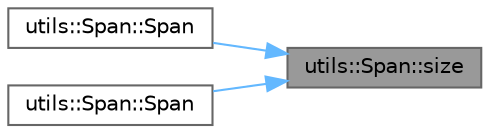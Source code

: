 digraph "utils::Span::size"
{
 // LATEX_PDF_SIZE
  bgcolor="transparent";
  edge [fontname=Helvetica,fontsize=10,labelfontname=Helvetica,labelfontsize=10];
  node [fontname=Helvetica,fontsize=10,shape=box,height=0.2,width=0.4];
  rankdir="RL";
  Node1 [id="Node000001",label="utils::Span::size",height=0.2,width=0.4,color="gray40", fillcolor="grey60", style="filled", fontcolor="black",tooltip="Returns the number of elements in the span."];
  Node1 -> Node2 [id="edge1_Node000001_Node000002",dir="back",color="steelblue1",style="solid",tooltip=" "];
  Node2 [id="Node000002",label="utils::Span::Span",height=0.2,width=0.4,color="grey40", fillcolor="white", style="filled",URL="$classutils_1_1_span.html#ae41dd9cc566133836bb14e96bcf4a735",tooltip="Constructs a span from an initializer list."];
  Node1 -> Node3 [id="edge2_Node000001_Node000003",dir="back",color="steelblue1",style="solid",tooltip=" "];
  Node3 [id="Node000003",label="utils::Span::Span",height=0.2,width=0.4,color="grey40", fillcolor="white", style="filled",URL="$classutils_1_1_span.html#abc7e9c28011796bf1b26d479e86a7d4f",tooltip="Constructs a span from a raw pointer and size."];
}
